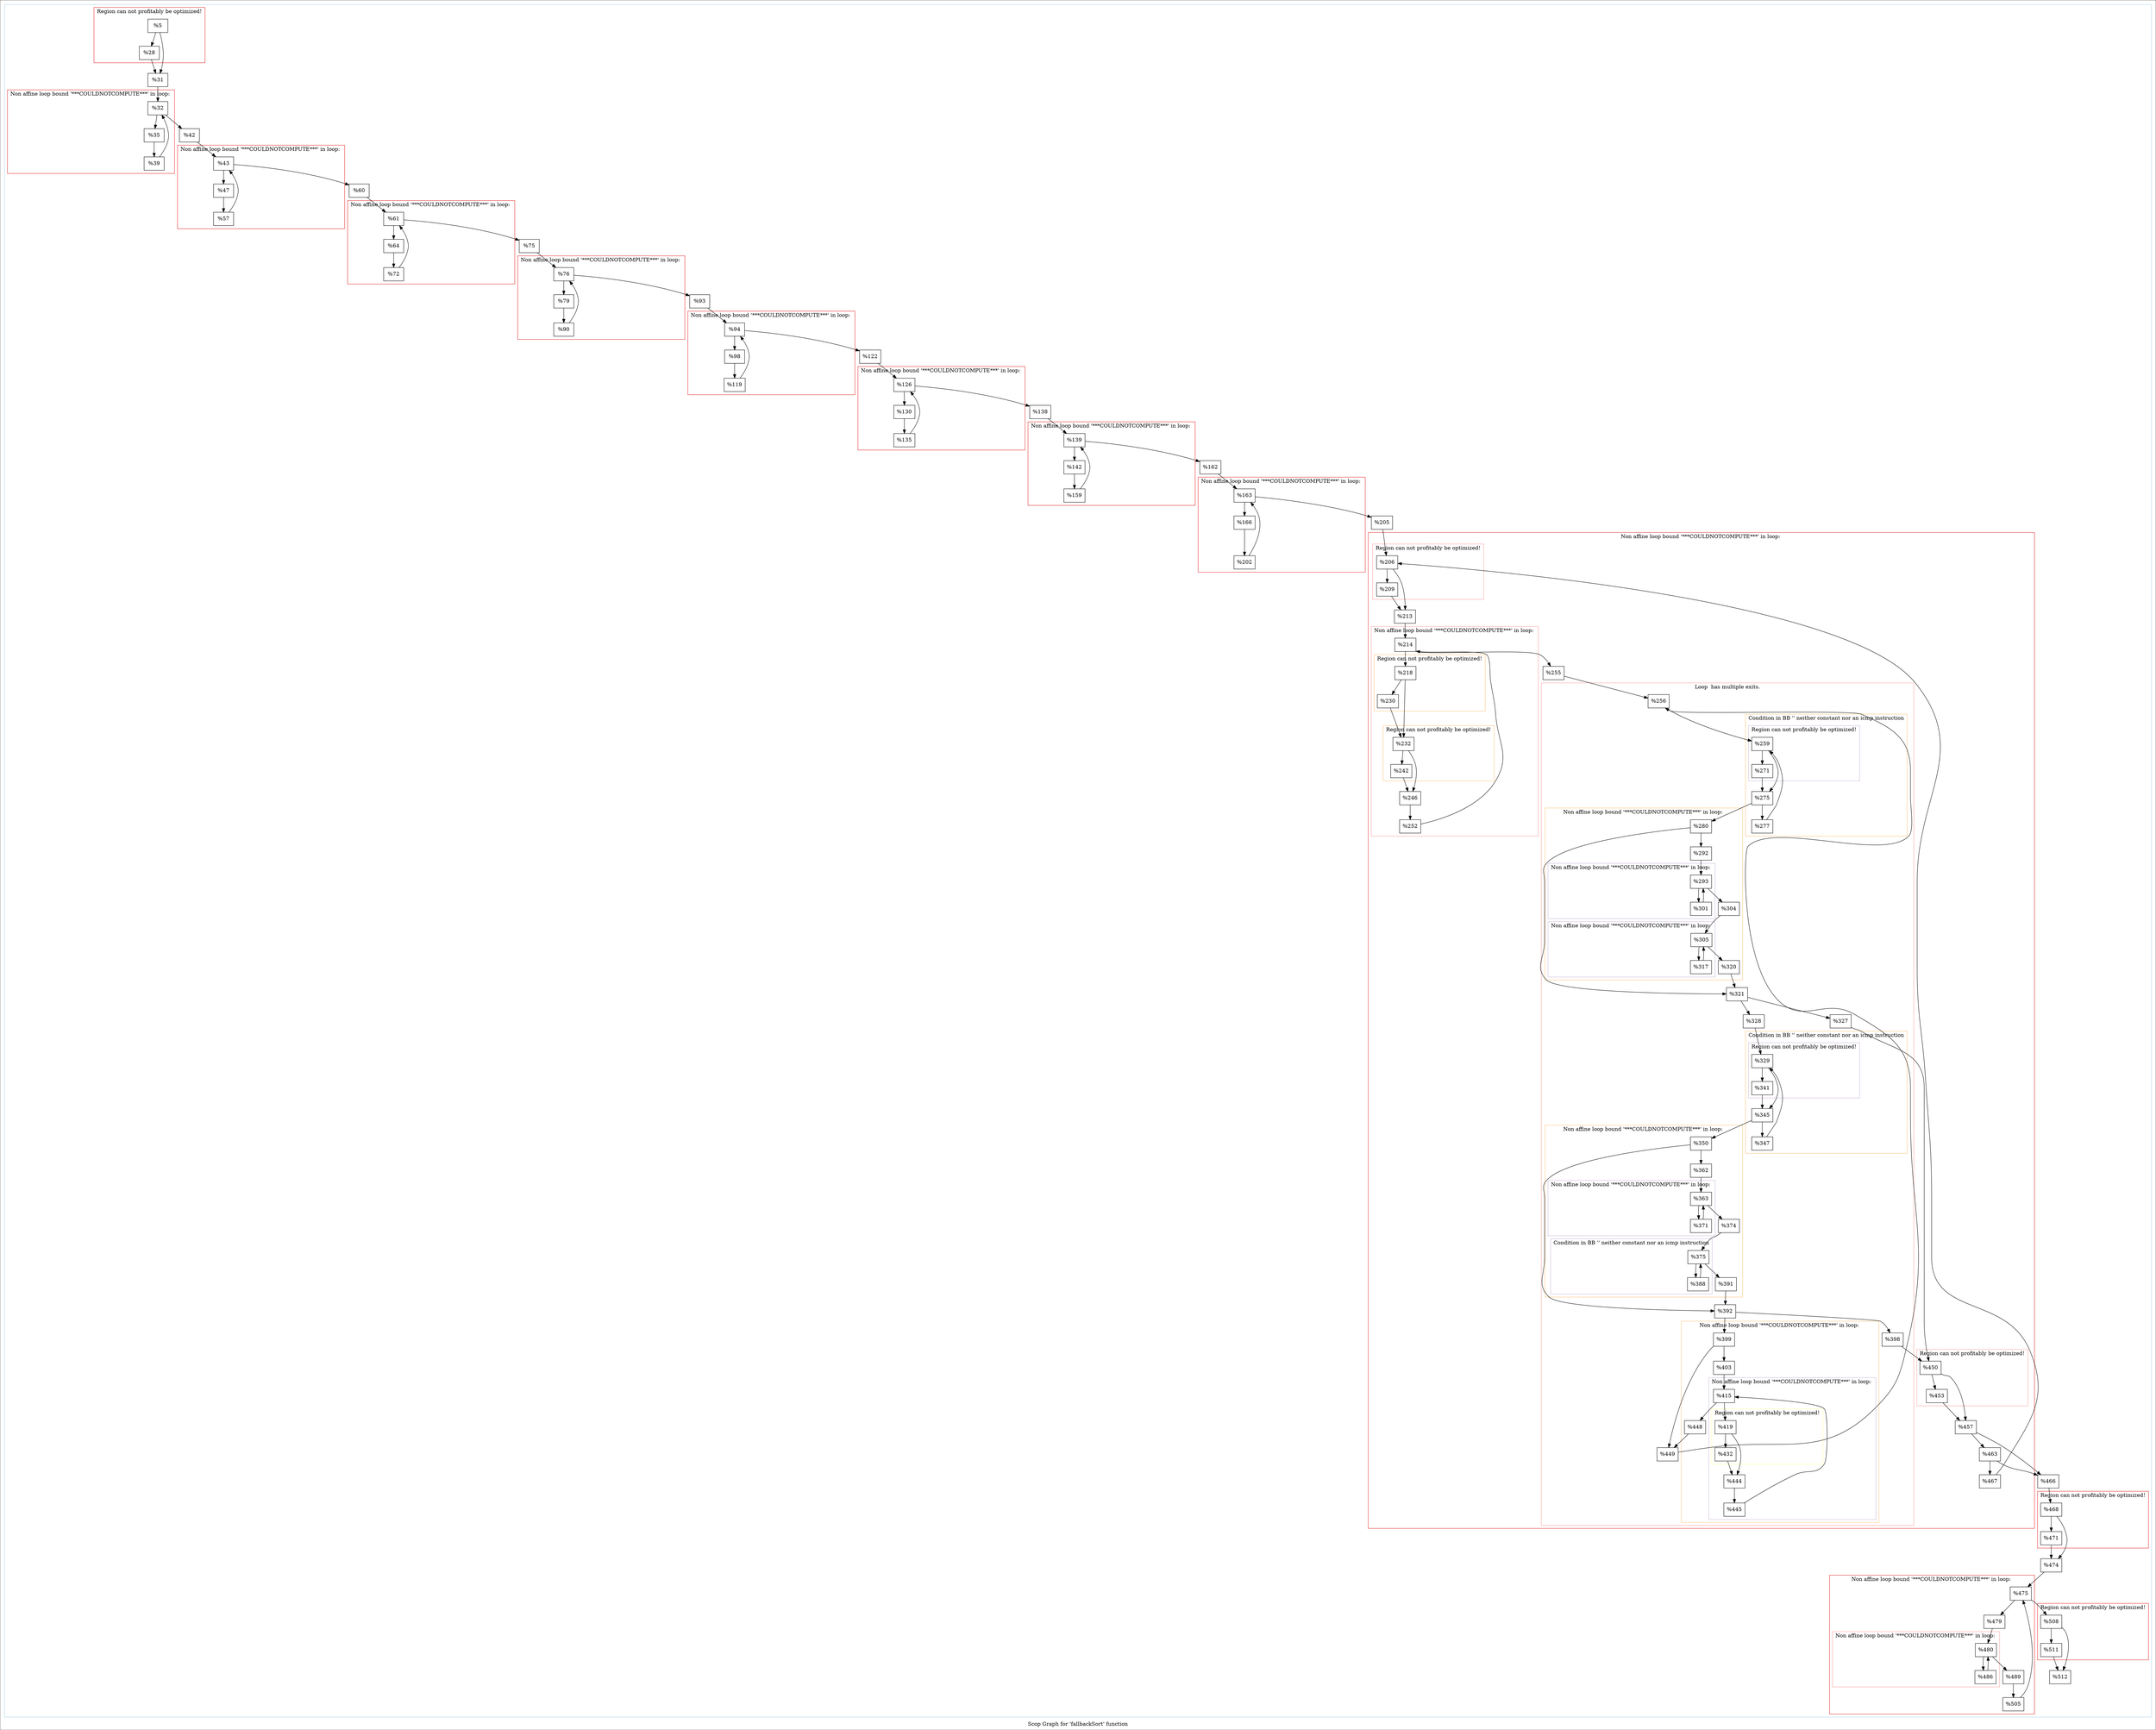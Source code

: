 digraph "Scop Graph for 'fallbackSort' function" {
	label="Scop Graph for 'fallbackSort' function";

	Node0x17eb090 [shape=record,label="{%5}"];
	Node0x17eb090 -> Node0x1862450;
	Node0x17eb090 -> Node0x1850b80;
	Node0x1862450 [shape=record,label="{%28}"];
	Node0x1862450 -> Node0x1850b80;
	Node0x1850b80 [shape=record,label="{%31}"];
	Node0x1850b80 -> Node0x15adf90;
	Node0x15adf90 [shape=record,label="{%32}"];
	Node0x15adf90 -> Node0x19370e0;
	Node0x15adf90 -> Node0x1925360;
	Node0x19370e0 [shape=record,label="{%35}"];
	Node0x19370e0 -> Node0x1854140;
	Node0x1854140 [shape=record,label="{%39}"];
	Node0x1854140 -> Node0x15adf90[constraint=false];
	Node0x1925360 [shape=record,label="{%42}"];
	Node0x1925360 -> Node0x18d13c0;
	Node0x18d13c0 [shape=record,label="{%43}"];
	Node0x18d13c0 -> Node0x18d0b40;
	Node0x18d13c0 -> Node0x15fd970;
	Node0x18d0b40 [shape=record,label="{%47}"];
	Node0x18d0b40 -> Node0x1854290;
	Node0x1854290 [shape=record,label="{%57}"];
	Node0x1854290 -> Node0x18d13c0[constraint=false];
	Node0x15fd970 [shape=record,label="{%60}"];
	Node0x15fd970 -> Node0x1852410;
	Node0x1852410 [shape=record,label="{%61}"];
	Node0x1852410 -> Node0x18dbe40;
	Node0x1852410 -> Node0x1855ca0;
	Node0x18dbe40 [shape=record,label="{%64}"];
	Node0x18dbe40 -> Node0x1687200;
	Node0x1687200 [shape=record,label="{%72}"];
	Node0x1687200 -> Node0x1852410[constraint=false];
	Node0x1855ca0 [shape=record,label="{%75}"];
	Node0x1855ca0 -> Node0x17f9ec0;
	Node0x17f9ec0 [shape=record,label="{%76}"];
	Node0x17f9ec0 -> Node0x1840940;
	Node0x17f9ec0 -> Node0x1846af0;
	Node0x1840940 [shape=record,label="{%79}"];
	Node0x1840940 -> Node0x18f8de0;
	Node0x18f8de0 [shape=record,label="{%90}"];
	Node0x18f8de0 -> Node0x17f9ec0[constraint=false];
	Node0x1846af0 [shape=record,label="{%93}"];
	Node0x1846af0 -> Node0x1822b70;
	Node0x1822b70 [shape=record,label="{%94}"];
	Node0x1822b70 -> Node0x18674f0;
	Node0x1822b70 -> Node0x17ef980;
	Node0x18674f0 [shape=record,label="{%98}"];
	Node0x18674f0 -> Node0x17dfa40;
	Node0x17dfa40 [shape=record,label="{%119}"];
	Node0x17dfa40 -> Node0x1822b70[constraint=false];
	Node0x17ef980 [shape=record,label="{%122}"];
	Node0x17ef980 -> Node0x18caba0;
	Node0x18caba0 [shape=record,label="{%126}"];
	Node0x18caba0 -> Node0x1814ca0;
	Node0x18caba0 -> Node0x1818ac0;
	Node0x1814ca0 [shape=record,label="{%130}"];
	Node0x1814ca0 -> Node0x1855bd0;
	Node0x1855bd0 [shape=record,label="{%135}"];
	Node0x1855bd0 -> Node0x18caba0[constraint=false];
	Node0x1818ac0 [shape=record,label="{%138}"];
	Node0x1818ac0 -> Node0x1822630;
	Node0x1822630 [shape=record,label="{%139}"];
	Node0x1822630 -> Node0x17ee4a0;
	Node0x1822630 -> Node0x1808c80;
	Node0x17ee4a0 [shape=record,label="{%142}"];
	Node0x17ee4a0 -> Node0x18606d0;
	Node0x18606d0 [shape=record,label="{%159}"];
	Node0x18606d0 -> Node0x1822630[constraint=false];
	Node0x1808c80 [shape=record,label="{%162}"];
	Node0x1808c80 -> Node0x18f89e0;
	Node0x18f89e0 [shape=record,label="{%163}"];
	Node0x18f89e0 -> Node0x1838340;
	Node0x18f89e0 -> Node0x184bf70;
	Node0x1838340 [shape=record,label="{%166}"];
	Node0x1838340 -> Node0x18ed270;
	Node0x18ed270 [shape=record,label="{%202}"];
	Node0x18ed270 -> Node0x18f89e0[constraint=false];
	Node0x184bf70 [shape=record,label="{%205}"];
	Node0x184bf70 -> Node0x181c630;
	Node0x181c630 [shape=record,label="{%206}"];
	Node0x181c630 -> Node0x15a20c0;
	Node0x181c630 -> Node0x18d5fd0;
	Node0x15a20c0 [shape=record,label="{%209}"];
	Node0x15a20c0 -> Node0x18d5fd0;
	Node0x18d5fd0 [shape=record,label="{%213}"];
	Node0x18d5fd0 -> Node0x1899150;
	Node0x1899150 [shape=record,label="{%214}"];
	Node0x1899150 -> Node0x17f6890;
	Node0x1899150 -> Node0x183d5f0;
	Node0x17f6890 [shape=record,label="{%218}"];
	Node0x17f6890 -> Node0x1695670;
	Node0x17f6890 -> Node0x183d7a0;
	Node0x1695670 [shape=record,label="{%230}"];
	Node0x1695670 -> Node0x183d7a0;
	Node0x183d7a0 [shape=record,label="{%232}"];
	Node0x183d7a0 -> Node0x18efbf0;
	Node0x183d7a0 -> Node0x18354c0;
	Node0x18efbf0 [shape=record,label="{%242}"];
	Node0x18efbf0 -> Node0x18354c0;
	Node0x18354c0 [shape=record,label="{%246}"];
	Node0x18354c0 -> Node0x1851590;
	Node0x1851590 [shape=record,label="{%252}"];
	Node0x1851590 -> Node0x1899150[constraint=false];
	Node0x183d5f0 [shape=record,label="{%255}"];
	Node0x183d5f0 -> Node0x184fab0;
	Node0x184fab0 [shape=record,label="{%256}"];
	Node0x184fab0 -> Node0x15c64b0;
	Node0x15c64b0 [shape=record,label="{%259}"];
	Node0x15c64b0 -> Node0x183b190;
	Node0x15c64b0 -> Node0x18f19d0;
	Node0x183b190 [shape=record,label="{%271}"];
	Node0x183b190 -> Node0x18f19d0;
	Node0x18f19d0 [shape=record,label="{%275}"];
	Node0x18f19d0 -> Node0x1868d70;
	Node0x18f19d0 -> Node0x18dfd20;
	Node0x1868d70 [shape=record,label="{%277}"];
	Node0x1868d70 -> Node0x15c64b0[constraint=false];
	Node0x18dfd20 [shape=record,label="{%280}"];
	Node0x18dfd20 -> Node0x18272b0;
	Node0x18dfd20 -> Node0x18ebfb0;
	Node0x18272b0 [shape=record,label="{%292}"];
	Node0x18272b0 -> Node0x18cab50;
	Node0x18cab50 [shape=record,label="{%293}"];
	Node0x18cab50 -> Node0x1846f50;
	Node0x18cab50 -> Node0x18498a0;
	Node0x1846f50 [shape=record,label="{%301}"];
	Node0x1846f50 -> Node0x18cab50[constraint=false];
	Node0x18498a0 [shape=record,label="{%304}"];
	Node0x18498a0 -> Node0x18321a0;
	Node0x18321a0 [shape=record,label="{%305}"];
	Node0x18321a0 -> Node0x1838480;
	Node0x18321a0 -> Node0x17ef410;
	Node0x1838480 [shape=record,label="{%317}"];
	Node0x1838480 -> Node0x18321a0[constraint=false];
	Node0x17ef410 [shape=record,label="{%320}"];
	Node0x17ef410 -> Node0x18ebfb0;
	Node0x18ebfb0 [shape=record,label="{%321}"];
	Node0x18ebfb0 -> Node0x1852d30;
	Node0x18ebfb0 -> Node0x1900e00;
	Node0x1852d30 [shape=record,label="{%327}"];
	Node0x1852d30 -> Node0x18520a0;
	Node0x18520a0 [shape=record,label="{%450}"];
	Node0x18520a0 -> Node0x1854d20;
	Node0x18520a0 -> Node0x18d8c10;
	Node0x1854d20 [shape=record,label="{%453}"];
	Node0x1854d20 -> Node0x18d8c10;
	Node0x18d8c10 [shape=record,label="{%457}"];
	Node0x18d8c10 -> Node0x17474d0;
	Node0x18d8c10 -> Node0x1901190;
	Node0x17474d0 [shape=record,label="{%466}"];
	Node0x17474d0 -> Node0x1900960;
	Node0x1900960 [shape=record,label="{%468}"];
	Node0x1900960 -> Node0x1900f10;
	Node0x1900960 -> Node0x18ee890;
	Node0x1900f10 [shape=record,label="{%471}"];
	Node0x1900f10 -> Node0x18ee890;
	Node0x18ee890 [shape=record,label="{%474}"];
	Node0x18ee890 -> Node0x15adf10;
	Node0x15adf10 [shape=record,label="{%475}"];
	Node0x15adf10 -> Node0x18d67e0;
	Node0x15adf10 -> Node0x1847e90;
	Node0x18d67e0 [shape=record,label="{%479}"];
	Node0x18d67e0 -> Node0x1808bb0;
	Node0x1808bb0 [shape=record,label="{%480}"];
	Node0x1808bb0 -> Node0x17d8e20;
	Node0x1808bb0 -> Node0x17d8e40;
	Node0x17d8e20 [shape=record,label="{%486}"];
	Node0x17d8e20 -> Node0x1808bb0[constraint=false];
	Node0x17d8e40 [shape=record,label="{%489}"];
	Node0x17d8e40 -> Node0x1853070;
	Node0x1853070 [shape=record,label="{%505}"];
	Node0x1853070 -> Node0x15adf10[constraint=false];
	Node0x1847e90 [shape=record,label="{%508}"];
	Node0x1847e90 -> Node0x18e4260;
	Node0x1847e90 -> Node0x18e4280;
	Node0x18e4260 [shape=record,label="{%512}"];
	Node0x18e4280 [shape=record,label="{%511}"];
	Node0x18e4280 -> Node0x18e4260;
	Node0x1901190 [shape=record,label="{%463}"];
	Node0x1901190 -> Node0x17474d0;
	Node0x1901190 -> Node0x18de000;
	Node0x18de000 [shape=record,label="{%467}"];
	Node0x18de000 -> Node0x181c630[constraint=false];
	Node0x1900e00 [shape=record,label="{%328}"];
	Node0x1900e00 -> Node0x167c8b0;
	Node0x167c8b0 [shape=record,label="{%329}"];
	Node0x167c8b0 -> Node0x167c8d0;
	Node0x167c8b0 -> Node0x185e910;
	Node0x167c8d0 [shape=record,label="{%345}"];
	Node0x167c8d0 -> Node0x185e930;
	Node0x167c8d0 -> Node0x1746a10;
	Node0x185e930 [shape=record,label="{%347}"];
	Node0x185e930 -> Node0x167c8b0[constraint=false];
	Node0x1746a10 [shape=record,label="{%350}"];
	Node0x1746a10 -> Node0x16c1150;
	Node0x1746a10 -> Node0x16c1170;
	Node0x16c1150 [shape=record,label="{%392}"];
	Node0x16c1150 -> Node0x1853950;
	Node0x16c1150 -> Node0x1853970;
	Node0x1853950 [shape=record,label="{%398}"];
	Node0x1853950 -> Node0x18520a0;
	Node0x1853970 [shape=record,label="{%399}"];
	Node0x1853970 -> Node0x180f790;
	Node0x1853970 -> Node0x180f7b0;
	Node0x180f790 [shape=record,label="{%403}"];
	Node0x180f790 -> Node0x17fd910;
	Node0x17fd910 [shape=record,label="{%415}"];
	Node0x17fd910 -> Node0x17fd930;
	Node0x17fd910 -> Node0x18139a0;
	Node0x17fd930 [shape=record,label="{%419}"];
	Node0x17fd930 -> Node0x18139c0;
	Node0x17fd930 -> Node0x16faaa0;
	Node0x18139c0 [shape=record,label="{%432}"];
	Node0x18139c0 -> Node0x16faaa0;
	Node0x16faaa0 [shape=record,label="{%444}"];
	Node0x16faaa0 -> Node0x16faac0;
	Node0x16faac0 [shape=record,label="{%445}"];
	Node0x16faac0 -> Node0x17fd910[constraint=false];
	Node0x18139a0 [shape=record,label="{%448}"];
	Node0x18139a0 -> Node0x180f7b0;
	Node0x180f7b0 [shape=record,label="{%449}"];
	Node0x180f7b0 -> Node0x184fab0[constraint=false];
	Node0x16c1170 [shape=record,label="{%362}"];
	Node0x16c1170 -> Node0x18d5270;
	Node0x18d5270 [shape=record,label="{%363}"];
	Node0x18d5270 -> Node0x18d5290;
	Node0x18d5270 -> Node0x181c740;
	Node0x18d5290 [shape=record,label="{%371}"];
	Node0x18d5290 -> Node0x18d5270[constraint=false];
	Node0x181c740 [shape=record,label="{%374}"];
	Node0x181c740 -> Node0x18d6090;
	Node0x18d6090 [shape=record,label="{%375}"];
	Node0x18d6090 -> Node0x18d60b0;
	Node0x18d6090 -> Node0x1688070;
	Node0x18d60b0 [shape=record,label="{%388}"];
	Node0x18d60b0 -> Node0x18d6090[constraint=false];
	Node0x1688070 [shape=record,label="{%391}"];
	Node0x1688070 -> Node0x16c1150;
	Node0x185e910 [shape=record,label="{%341}"];
	Node0x185e910 -> Node0x167c8d0;
	colorscheme = "paired12"
        subgraph cluster_0x18ff570 {
          label = "";
          style = solid;
          color = 1
          subgraph cluster_0x1927250 {
            label = "Region can not profitably be optimized!";
            style = solid;
            color = 6
            Node0x17eb090;
            Node0x1862450;
          }
          subgraph cluster_0x19271d0 {
            label = "Non affine loop bound '***COULDNOTCOMPUTE***' in loop: ";
            style = solid;
            color = 6
            Node0x15adf90;
            Node0x19370e0;
            Node0x1854140;
          }
          subgraph cluster_0x1927150 {
            label = "Non affine loop bound '***COULDNOTCOMPUTE***' in loop: ";
            style = solid;
            color = 6
            Node0x18d13c0;
            Node0x18d0b40;
            Node0x1854290;
          }
          subgraph cluster_0x19270d0 {
            label = "Non affine loop bound '***COULDNOTCOMPUTE***' in loop: ";
            style = solid;
            color = 6
            Node0x1852410;
            Node0x18dbe40;
            Node0x1687200;
          }
          subgraph cluster_0x1927050 {
            label = "Non affine loop bound '***COULDNOTCOMPUTE***' in loop: ";
            style = solid;
            color = 6
            Node0x17f9ec0;
            Node0x1840940;
            Node0x18f8de0;
          }
          subgraph cluster_0x1926fd0 {
            label = "Non affine loop bound '***COULDNOTCOMPUTE***' in loop: ";
            style = solid;
            color = 6
            Node0x1822b70;
            Node0x18674f0;
            Node0x17dfa40;
          }
          subgraph cluster_0x1926f50 {
            label = "Non affine loop bound '***COULDNOTCOMPUTE***' in loop: ";
            style = solid;
            color = 6
            Node0x18caba0;
            Node0x1814ca0;
            Node0x1855bd0;
          }
          subgraph cluster_0x1926ed0 {
            label = "Non affine loop bound '***COULDNOTCOMPUTE***' in loop: ";
            style = solid;
            color = 6
            Node0x1822630;
            Node0x17ee4a0;
            Node0x18606d0;
          }
          subgraph cluster_0x1926e50 {
            label = "Non affine loop bound '***COULDNOTCOMPUTE***' in loop: ";
            style = solid;
            color = 6
            Node0x18f89e0;
            Node0x1838340;
            Node0x18ed270;
          }
          subgraph cluster_0x1926dd0 {
            label = "Non affine loop bound '***COULDNOTCOMPUTE***' in loop: ";
            style = solid;
            color = 6
            subgraph cluster_0x1926d50 {
              label = "Region can not profitably be optimized!";
              style = solid;
              color = 5
              Node0x181c630;
              Node0x15a20c0;
            }
            subgraph cluster_0x1924ee0 {
              label = "Non affine loop bound '***COULDNOTCOMPUTE***' in loop: ";
              style = solid;
              color = 5
              subgraph cluster_0x19015d0 {
                label = "Region can not profitably be optimized!";
                style = solid;
                color = 7
                Node0x17f6890;
                Node0x1695670;
              }
              subgraph cluster_0x1901760 {
                label = "Region can not profitably be optimized!";
                style = solid;
                color = 7
                Node0x183d7a0;
                Node0x18efbf0;
              }
              Node0x1899150;
              Node0x18354c0;
              Node0x1851590;
            }
            subgraph cluster_0x1924e60 {
              label = "Loop  has multiple exits.";
              style = solid;
              color = 5
              subgraph cluster_0x1924de0 {
                label = "Condition in BB '' neither constant nor an icmp instruction";
                style = solid;
                color = 7
                subgraph cluster_0x1924d60 {
                  label = "Region can not profitably be optimized!";
                  style = solid;
                  color = 9
                  Node0x15c64b0;
                  Node0x183b190;
                }
                Node0x18f19d0;
                Node0x1868d70;
              }
              subgraph cluster_0x1924ce0 {
                label = "Non affine loop bound '***COULDNOTCOMPUTE***' in loop: ";
                style = solid;
                color = 7
                subgraph cluster_0x1902390 {
                  label = "Non affine loop bound '***COULDNOTCOMPUTE***' in loop: ";
                  style = solid;
                  color = 9
                  Node0x18cab50;
                  Node0x1846f50;
                }
                subgraph cluster_0x17ee5f0 {
                  label = "Non affine loop bound '***COULDNOTCOMPUTE***' in loop: ";
                  style = solid;
                  color = 9
                  Node0x18321a0;
                  Node0x1838480;
                }
                Node0x18dfd20;
                Node0x18272b0;
                Node0x18498a0;
                Node0x17ef410;
              }
              subgraph cluster_0x1924c60 {
                label = "Condition in BB '' neither constant nor an icmp instruction";
                style = solid;
                color = 7
                subgraph cluster_0x1924be0 {
                  label = "Region can not profitably be optimized!";
                  style = solid;
                  color = 9
                  Node0x167c8b0;
                  Node0x185e910;
                }
                Node0x167c8d0;
                Node0x185e930;
              }
              subgraph cluster_0x1924b60 {
                label = "Non affine loop bound '***COULDNOTCOMPUTE***' in loop: ";
                style = solid;
                color = 7
                subgraph cluster_0x1924ae0 {
                  label = "Non affine loop bound '***COULDNOTCOMPUTE***' in loop: ";
                  style = solid;
                  color = 9
                  Node0x18d5270;
                  Node0x18d5290;
                }
                subgraph cluster_0x1924a60 {
                  label = "Condition in BB '' neither constant nor an icmp instruction";
                  style = solid;
                  color = 9
                  Node0x18d6090;
                  Node0x18d60b0;
                }
                Node0x1746a10;
                Node0x16c1170;
                Node0x181c740;
                Node0x1688070;
              }
              subgraph cluster_0x19249e0 {
                label = "Non affine loop bound '***COULDNOTCOMPUTE***' in loop: ";
                style = solid;
                color = 7
                subgraph cluster_0x1924960 {
                  label = "Non affine loop bound '***COULDNOTCOMPUTE***' in loop: ";
                  style = solid;
                  color = 9
                  subgraph cluster_0x19248e0 {
                    label = "Region can not profitably be optimized!";
                    style = solid;
                    color = 11
                    Node0x17fd930;
                    Node0x18139c0;
                  }
                  Node0x17fd910;
                  Node0x16faaa0;
                  Node0x16faac0;
                }
                Node0x1853970;
                Node0x180f790;
                Node0x18139a0;
              }
              Node0x184fab0;
              Node0x18ebfb0;
              Node0x1852d30;
              Node0x1900e00;
              Node0x16c1150;
              Node0x1853950;
              Node0x180f7b0;
            }
            subgraph cluster_0x1924860 {
              label = "Region can not profitably be optimized!";
              style = solid;
              color = 5
              Node0x18520a0;
              Node0x1854d20;
            }
            Node0x18d5fd0;
            Node0x183d5f0;
            Node0x18d8c10;
            Node0x1901190;
            Node0x18de000;
          }
          subgraph cluster_0x19247e0 {
            label = "Region can not profitably be optimized!";
            style = solid;
            color = 6
            Node0x1900960;
            Node0x1900f10;
          }
          subgraph cluster_0x1924760 {
            label = "Non affine loop bound '***COULDNOTCOMPUTE***' in loop: ";
            style = solid;
            color = 6
            subgraph cluster_0x19012c0 {
              label = "Non affine loop bound '***COULDNOTCOMPUTE***' in loop: ";
              style = solid;
              color = 5
              Node0x1808bb0;
              Node0x17d8e20;
            }
            Node0x15adf10;
            Node0x18d67e0;
            Node0x17d8e40;
            Node0x1853070;
          }
          subgraph cluster_0x1862d90 {
            label = "Region can not profitably be optimized!";
            style = solid;
            color = 6
            Node0x1847e90;
            Node0x18e4280;
          }
          Node0x1850b80;
          Node0x1925360;
          Node0x15fd970;
          Node0x1855ca0;
          Node0x1846af0;
          Node0x17ef980;
          Node0x1818ac0;
          Node0x1808c80;
          Node0x184bf70;
          Node0x17474d0;
          Node0x18ee890;
          Node0x18e4260;
        }
}
